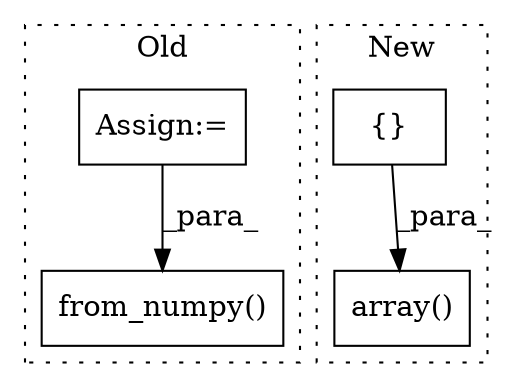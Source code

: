 digraph G {
subgraph cluster0 {
1 [label="from_numpy()" a="75" s="1736,1762" l="17,1" shape="box"];
4 [label="Assign:=" a="68" s="1471" l="3" shape="box"];
label = "Old";
style="dotted";
}
subgraph cluster1 {
2 [label="array()" a="75" s="2914,2932" l="9,1" shape="box"];
3 [label="{}" a="59" s="1259,1259" l="2,1" shape="box"];
label = "New";
style="dotted";
}
3 -> 2 [label="_para_"];
4 -> 1 [label="_para_"];
}